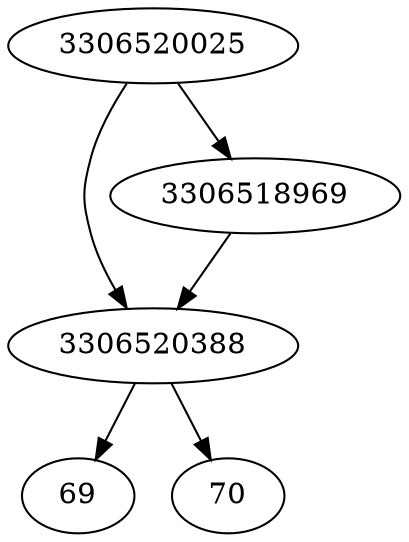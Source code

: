 strict digraph  {
3306520388;
69;
70;
3306518969;
3306520025;
3306520388 -> 69;
3306520388 -> 70;
3306518969 -> 3306520388;
3306520025 -> 3306520388;
3306520025 -> 3306518969;
}
